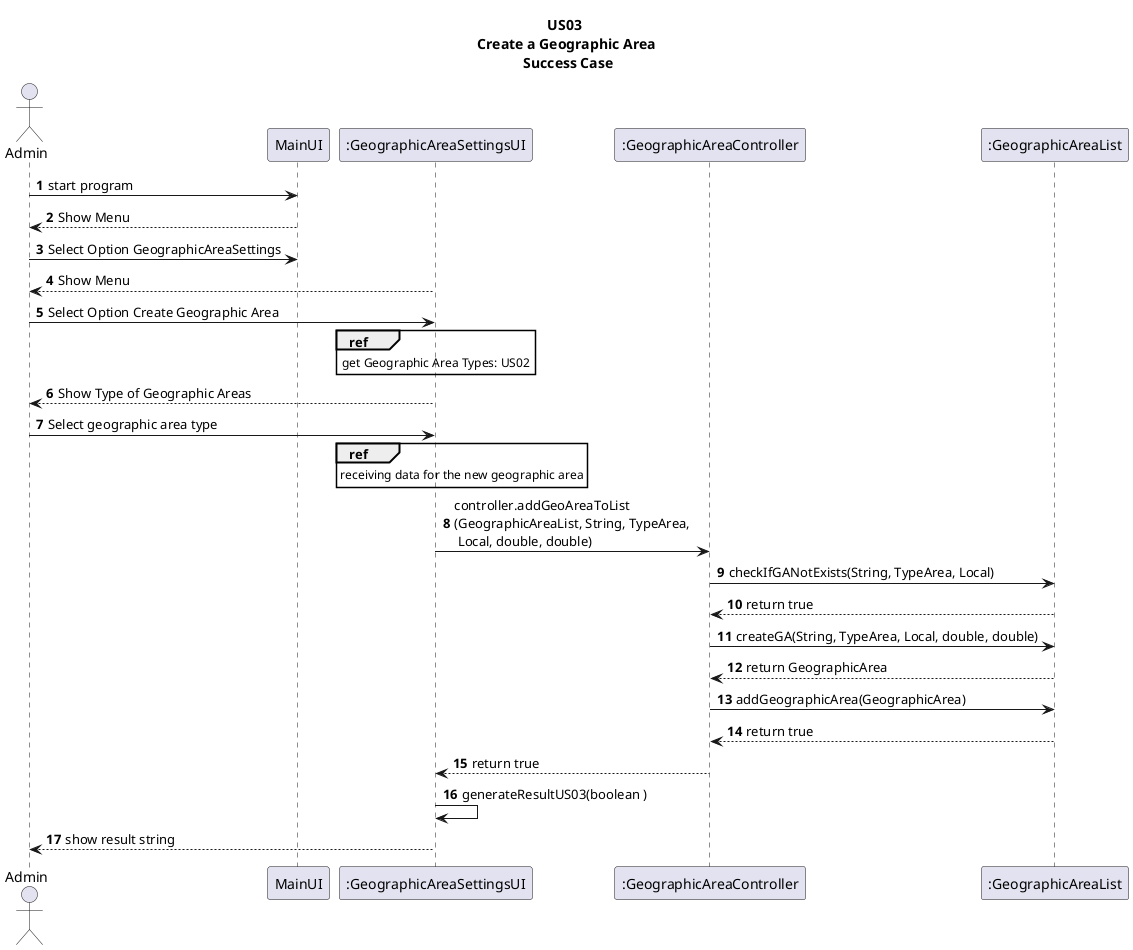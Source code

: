 @startuml

title US03 \n Create a Geographic Area \n Success Case

autonumber

actor Admin

Admin -> MainUI: start program
MainUI --> Admin: Show Menu
Admin -> MainUI: Select Option GeographicAreaSettings
":GeographicAreaSettingsUI" --> Admin: Show Menu
Admin ->  ":GeographicAreaSettingsUI": Select Option Create Geographic Area
Ref over  ":GeographicAreaSettingsUI"
get Geographic Area Types: US02
end ref
":GeographicAreaSettingsUI" --> Admin: Show Type of Geographic Areas
 Admin ->  ":GeographicAreaSettingsUI": Select geographic area type
Ref over ":GeographicAreaSettingsUI"
receiving data for the new geographic area
end ref

":GeographicAreaSettingsUI" -> ":GeographicAreaController":controller.addGeoAreaToList \n(GeographicAreaList, String, TypeArea, \n Local, double, double)
":GeographicAreaController" -> ":GeographicAreaList": checkIfGANotExists(String, TypeArea, Local)
":GeographicAreaList" --> ":GeographicAreaController": return true
":GeographicAreaController" ->":GeographicAreaList": createGA(String, TypeArea, Local, double, double)
":GeographicAreaList" --> ":GeographicAreaController": return GeographicArea
":GeographicAreaController" ->":GeographicAreaList": addGeographicArea(GeographicArea)
":GeographicAreaList" --> ":GeographicAreaController": return true
":GeographicAreaController" -->":GeographicAreaSettingsUI": return true
":GeographicAreaSettingsUI" -> ":GeographicAreaSettingsUI": generateResultUS03(boolean )
":GeographicAreaSettingsUI" --> Admin: show result string

@enduml